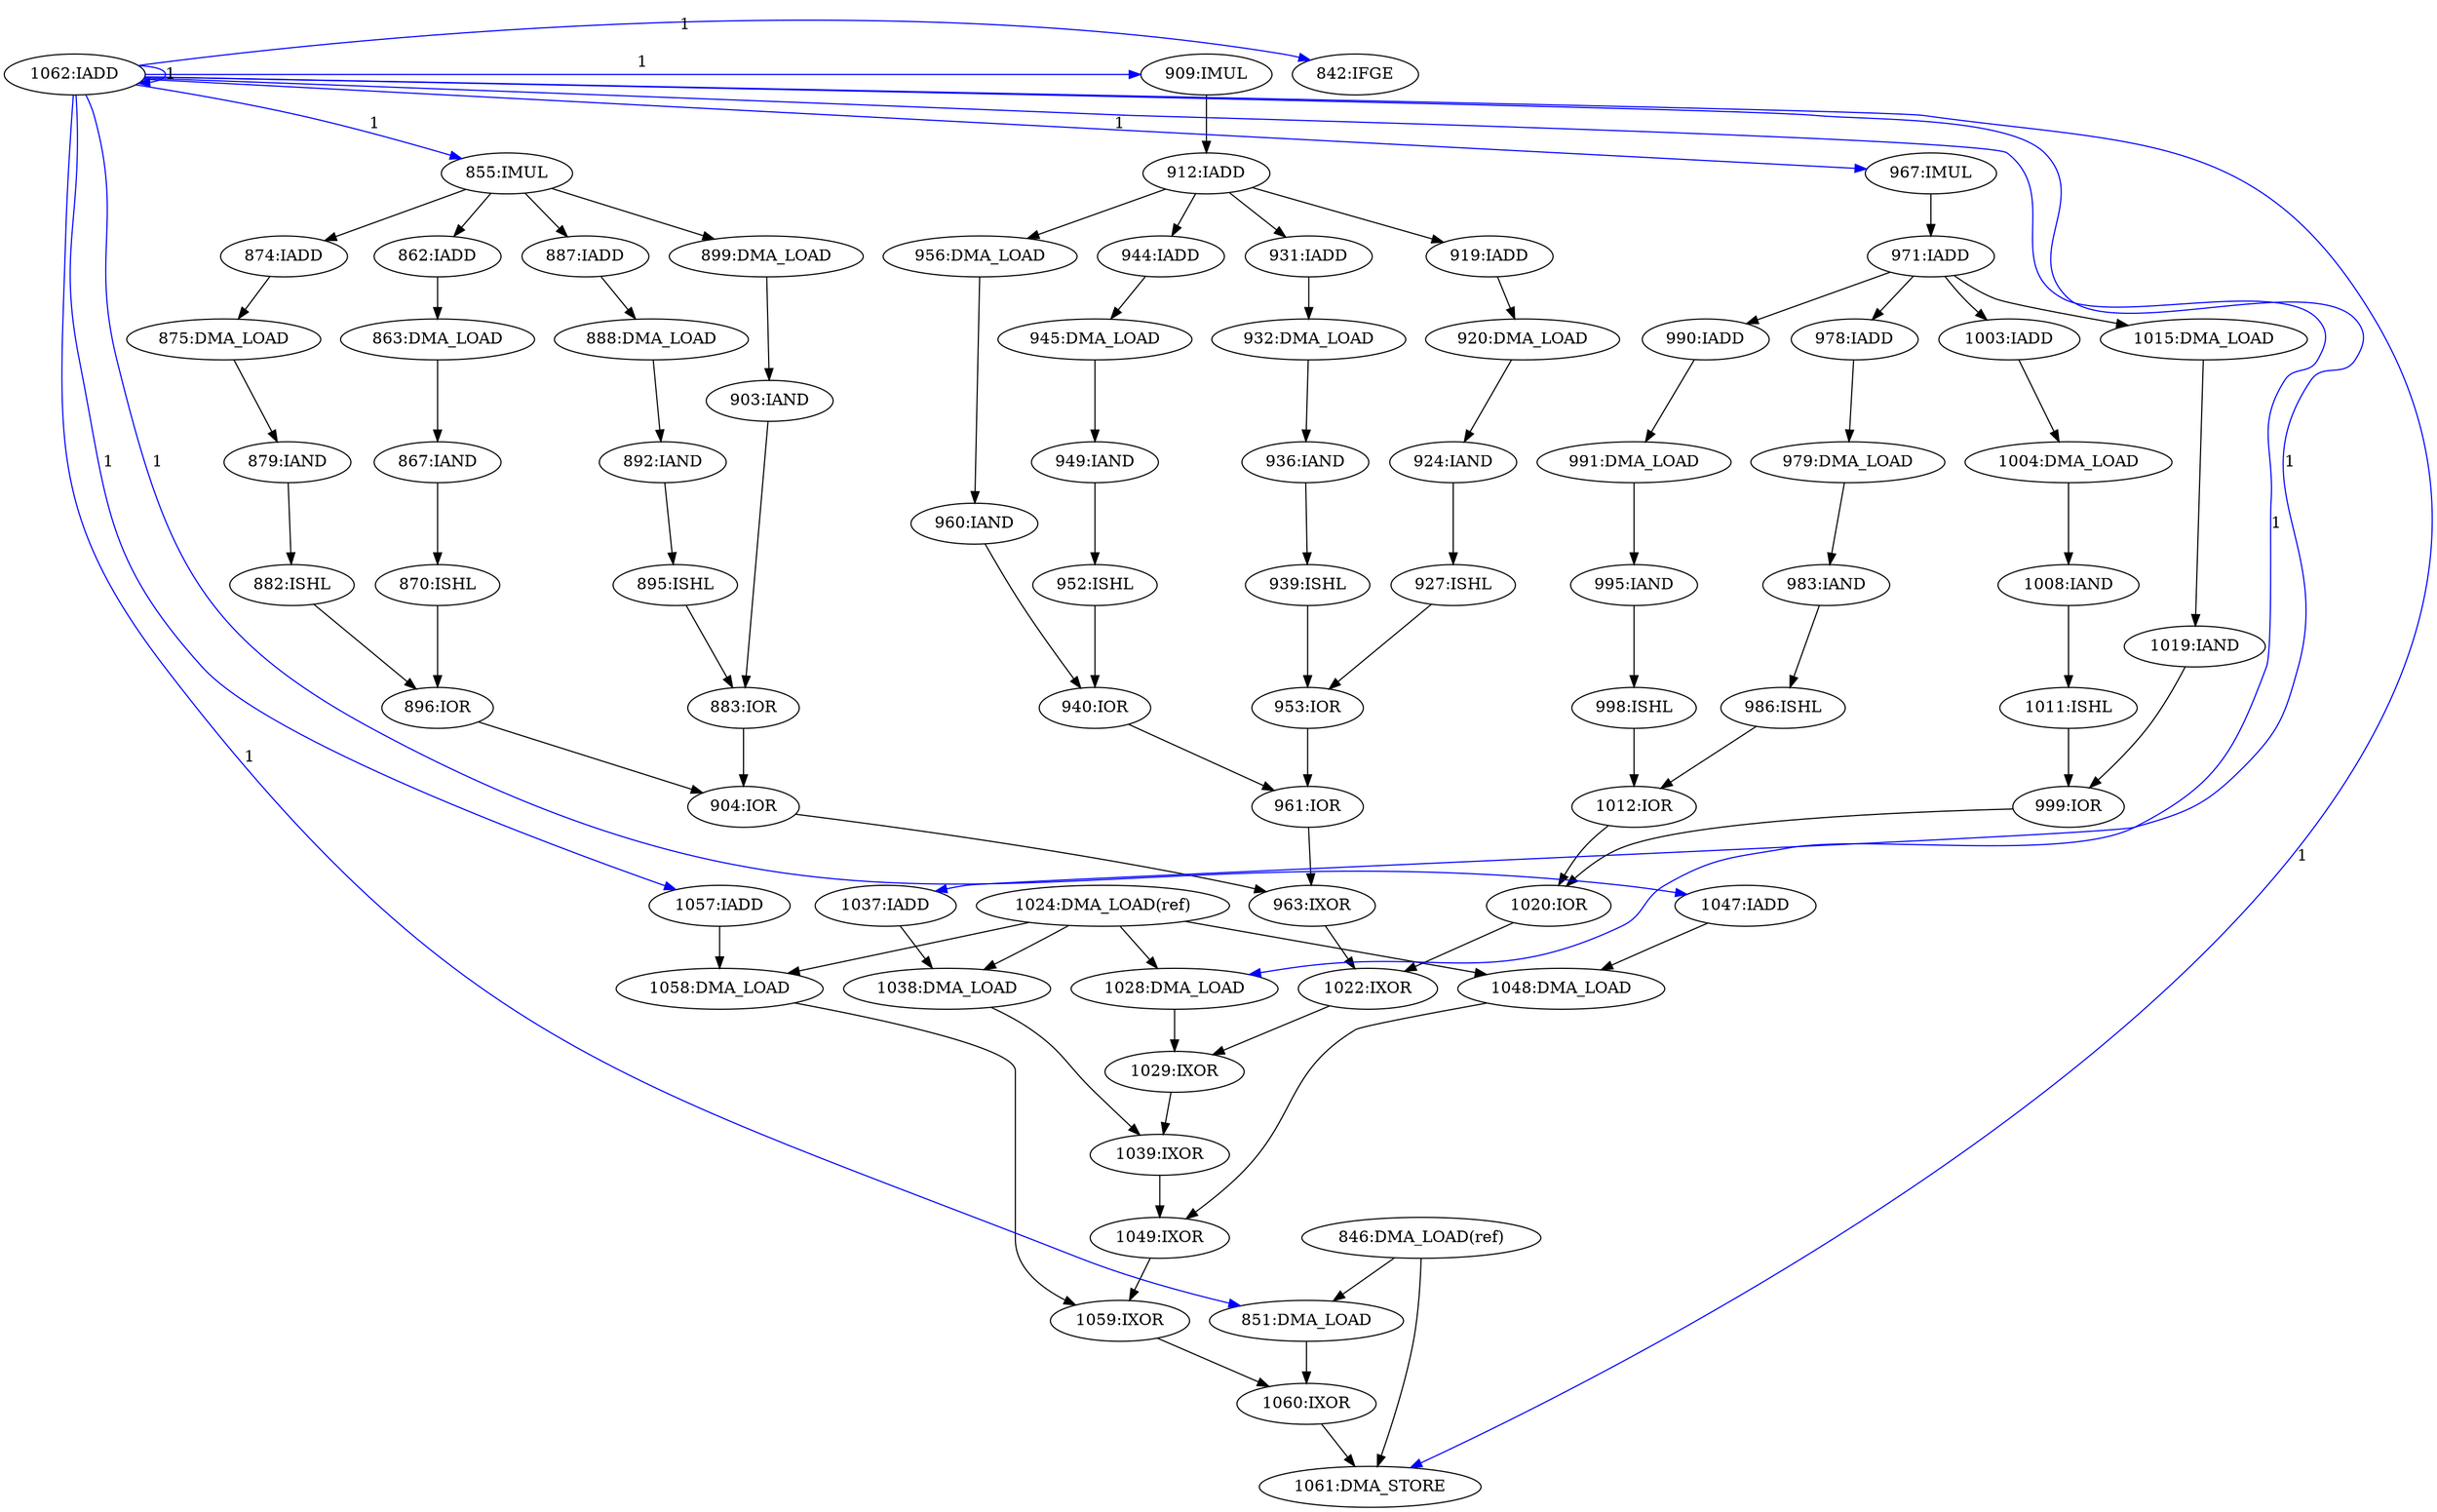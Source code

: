 digraph depgraph {
n0 [label="1015:DMA_LOAD"];
n1 [label="971:IADD"];
n1 -> n0;
n2 [label="998:ISHL"];
n3 [label="995:IAND"];
n3 -> n2;
n4 [label="945:DMA_LOAD"];
n5 [label="944:IADD"];
n5 -> n4;
n6 [label="936:IAND"];
n7 [label="932:DMA_LOAD"];
n7 -> n6;
n8 [label="940:IOR"];
n9 [label="952:ISHL"];
n9 -> n8;
n10 [label="960:IAND"];
n10 -> n8;
n11 [label="919:IADD"];
n12 [label="912:IADD"];
n12 -> n11;
n13 [label="903:IAND"];
n14 [label="899:DMA_LOAD"];
n14 -> n13;
n15 [label="862:IADD"];
n16 [label="855:IMUL"];
n16 -> n15;
n17 [label="1004:DMA_LOAD"];
n18 [label="1003:IADD"];
n18 -> n17;
n19 [label="986:ISHL"];
n20 [label="983:IAND"];
n20 -> n19;
n21 [label="931:IADD"];
n12 -> n21;
n21 -> n7;
n22 [label="967:IMUL"];
n22 -> n1;
n23 [label="991:DMA_LOAD"];
n23 -> n3;
n24 [label="999:IOR"];
n25 [label="1011:ISHL"];
n25 -> n24;
n26 [label="1019:IAND"];
n26 -> n24;
n27 [label="1029:IXOR"];
n28 [label="1022:IXOR"];
n28 -> n27;
n29 [label="1028:DMA_LOAD"];
n29 -> n27;
n30 [label="963:IXOR"];
n31 [label="904:IOR"];
n31 -> n30;
n32 [label="961:IOR"];
n32 -> n30;
n33 [label="920:DMA_LOAD"];
n11 -> n33;
n34 [label="1060:IXOR"];
n35 [label="851:DMA_LOAD"];
n35 -> n34;
n36 [label="1059:IXOR"];
n36 -> n34;
n37 [label="953:IOR"];
n38 [label="927:ISHL"];
n38 -> n37;
n39 [label="939:ISHL"];
n39 -> n37;
n40 [label="1024:DMA_LOAD(ref)"];
n40 -> n29;
n41 [label="1008:IAND"];
n17 -> n41;
n42 [label="1058:DMA_LOAD"];
n40 -> n42;
n43 [label="1057:IADD"];
n43 -> n42;
n44 [label="892:IAND"];
n45 [label="888:DMA_LOAD"];
n45 -> n44;
n0 -> n26;
n46 [label="1049:IXOR"];
n46 -> n36;
n42 -> n36;
n47 [label="863:DMA_LOAD"];
n15 -> n47;
n48 [label="956:DMA_LOAD"];
n12 -> n48;
n6 -> n39;
n49 [label="949:IAND"];
n4 -> n49;
n50 [label="870:ISHL"];
n51 [label="867:IAND"];
n51 -> n50;
n48 -> n10;
n52 [label="924:IAND"];
n33 -> n52;
n53 [label="896:IOR"];
n50 -> n53;
n54 [label="882:ISHL"];
n54 -> n53;
n55 [label="1048:DMA_LOAD"];
n40 -> n55;
n56 [label="1047:IADD"];
n56 -> n55;
n57 [label="990:IADD"];
n1 -> n57;
n58 [label="875:DMA_LOAD"];
n59 [label="874:IADD"];
n59 -> n58;
n60 [label="883:IOR"];
n61 [label="895:ISHL"];
n61 -> n60;
n13 -> n60;
n57 -> n23;
n62 [label="909:IMUL"];
n62 -> n12;
n1 -> n18;
n63 [label="887:IADD"];
n16 -> n63;
n37 -> n32;
n8 -> n32;
n49 -> n9;
n44 -> n61;
n63 -> n45;
n47 -> n51;
n64 [label="879:IAND"];
n58 -> n64;
n65 [label="979:DMA_LOAD"];
n66 [label="978:IADD"];
n66 -> n65;
n65 -> n20;
n30 -> n28;
n67 [label="1020:IOR"];
n67 -> n28;
n16 -> n14;
n64 -> n54;
n68 [label="1038:DMA_LOAD"];
n40 -> n68;
n69 [label="1037:IADD"];
n69 -> n68;
n52 -> n38;
n70 [label="1061:DMA_STORE"];
n71 [label="846:DMA_LOAD(ref)"];
n71 -> n70;
n34 -> n70;
n72 [label="1039:IXOR"];
n27 -> n72;
n68 -> n72;
n73 [label="1012:IOR"];
n19 -> n73;
n2 -> n73;
n16 -> n59;
n71 -> n35;
n72 -> n46;
n55 -> n46;
n41 -> n25;
n73 -> n67;
n24 -> n67;
n53 -> n31;
n60 -> n31;
n1 -> n66;
n12 -> n5;
n74 [label="1062:IADD"];
n74 -> n16 [constraint=false,color=blue,label="1"];
n74 -> n56 [constraint=false,color=blue,label="1"];
n74 -> n70 [constraint=false,color=blue,label="1"];
n74 -> n74 [constraint=false,color=blue,label="1"];
n74 -> n69 [constraint=false,color=blue,label="1"];
n74 -> n22 [constraint=false,color=blue,label="1"];
n74 -> n43 [constraint=false,color=blue,label="1"];
n74 -> n29 [constraint=false,color=blue,label="1"];
n74 -> n35 [constraint=false,color=blue,label="1"];
n75 [label="842:IFGE"];
n74 -> n75 [constraint=false,color=blue,label="1"];
n74 -> n62 [constraint=false,color=blue,label="1"];
}